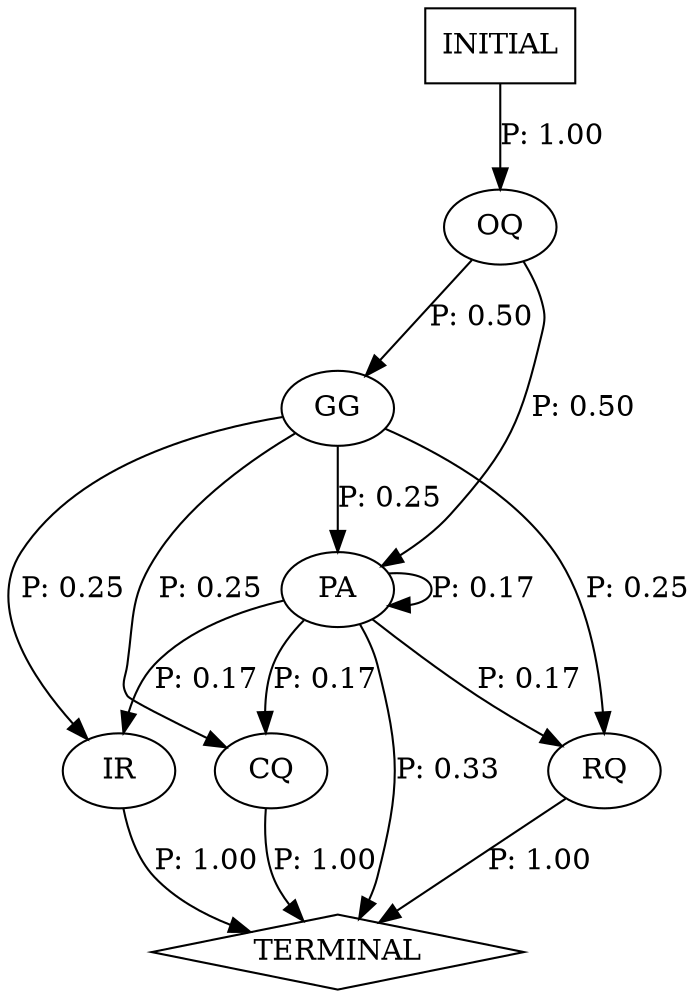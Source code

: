 digraph G {
  0 [label="CQ"];
  1 [label="GG"];
  2 [label="IR"];
  3 [label="OQ"];
  4 [label="PA"];
  5 [label="RQ"];
  6 [label="TERMINAL",shape=diamond];
  7 [label="INITIAL",shape=box];
0->6 [label="P: 1.00"];
1->0 [label="P: 0.25"];
1->2 [label="P: 0.25"];
1->4 [label="P: 0.25"];
1->5 [label="P: 0.25"];
2->6 [label="P: 1.00"];
3->1 [label="P: 0.50"];
3->4 [label="P: 0.50"];
4->0 [label="P: 0.17"];
4->2 [label="P: 0.17"];
4->4 [label="P: 0.17"];
4->5 [label="P: 0.17"];
4->6 [label="P: 0.33"];
5->6 [label="P: 1.00"];
7->3 [label="P: 1.00"];
}
